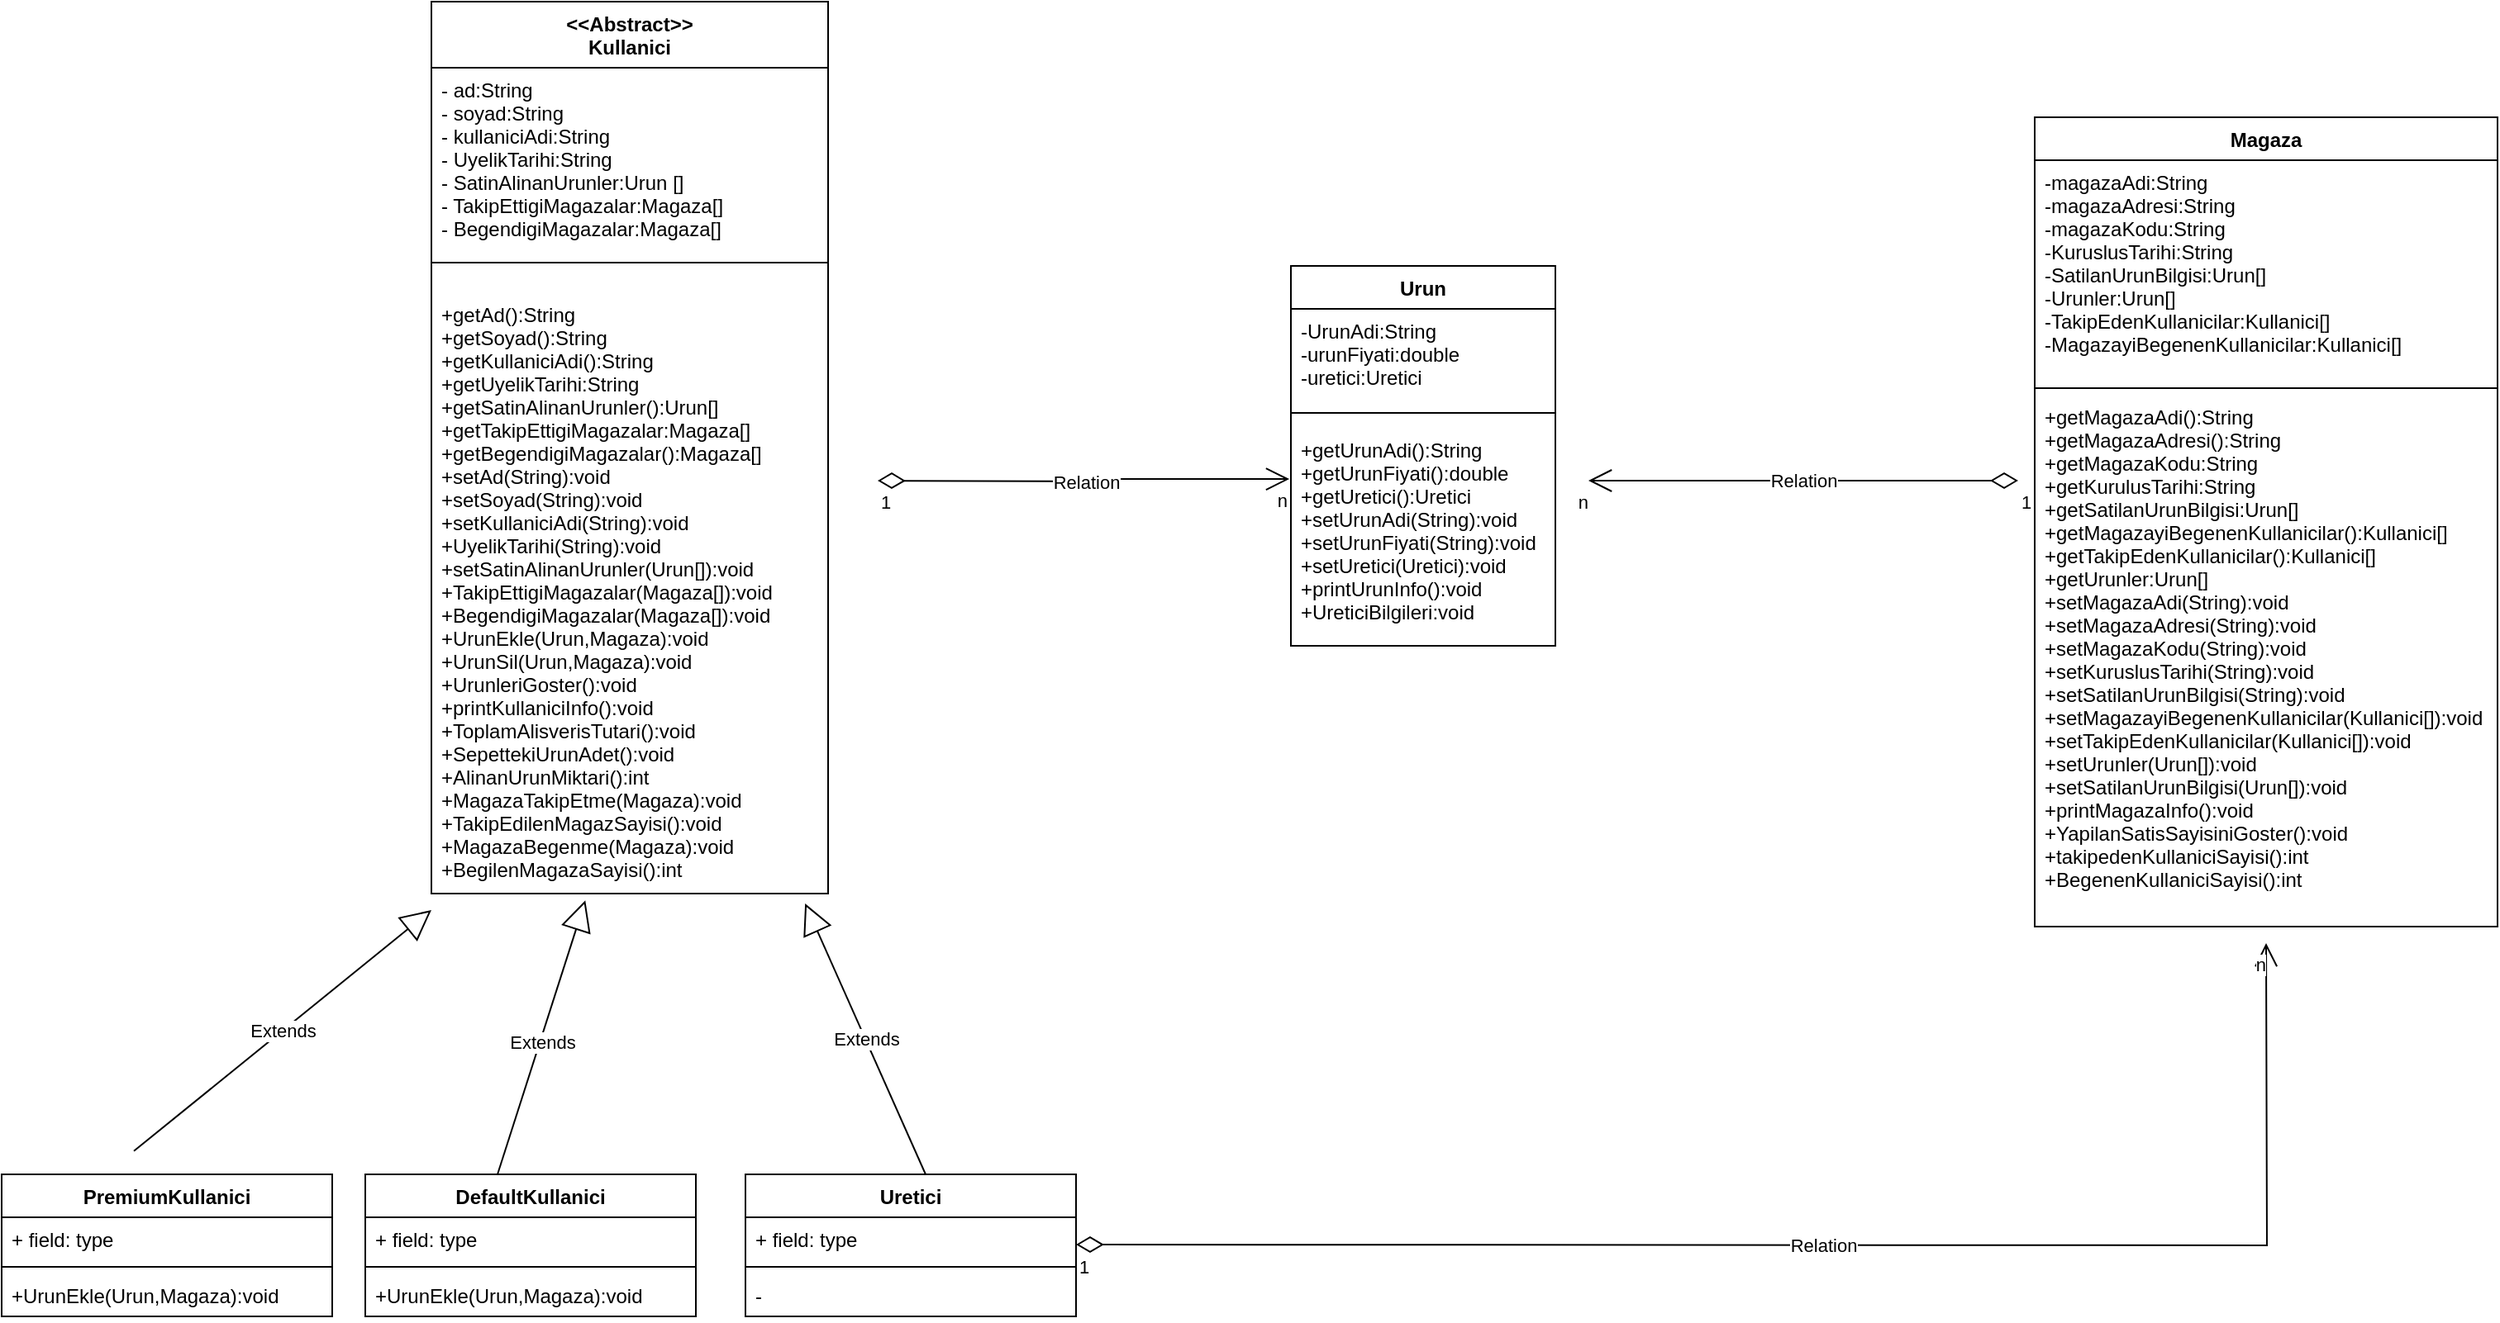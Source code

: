 <mxfile version="20.8.3" type="github">
  <diagram id="C5RBs43oDa-KdzZeNtuy" name="Page-1">
    <mxGraphModel dx="2501" dy="1925" grid="1" gridSize="10" guides="1" tooltips="1" connect="1" arrows="1" fold="1" page="1" pageScale="1" pageWidth="827" pageHeight="1169" math="0" shadow="0">
      <root>
        <mxCell id="WIyWlLk6GJQsqaUBKTNV-0" />
        <mxCell id="WIyWlLk6GJQsqaUBKTNV-1" parent="WIyWlLk6GJQsqaUBKTNV-0" />
        <mxCell id="t81oNcA6mP4DQonGpUz4-0" value="&lt;&lt;Abstract&gt;&gt;&#xa;Kullanici" style="swimlane;fontStyle=1;align=center;verticalAlign=top;childLayout=stackLayout;horizontal=1;startSize=40;horizontalStack=0;resizeParent=1;resizeParentMax=0;resizeLast=0;collapsible=1;marginBottom=0;" vertex="1" parent="WIyWlLk6GJQsqaUBKTNV-1">
          <mxGeometry x="-300" y="-50" width="240" height="540" as="geometry" />
        </mxCell>
        <mxCell id="t81oNcA6mP4DQonGpUz4-1" value="- ad:String&#xa;- soyad:String&#xa;- kullaniciAdi:String&#xa;- UyelikTarihi:String&#xa;- SatinAlinanUrunler:Urun []&#xa;- TakipEttigiMagazalar:Magaza[]&#xa;- BegendigiMagazalar:Magaza[]" style="text;strokeColor=none;fillColor=none;align=left;verticalAlign=top;spacingLeft=4;spacingRight=4;overflow=hidden;rotatable=0;points=[[0,0.5],[1,0.5]];portConstraint=eastwest;" vertex="1" parent="t81oNcA6mP4DQonGpUz4-0">
          <mxGeometry y="40" width="240" height="114" as="geometry" />
        </mxCell>
        <mxCell id="t81oNcA6mP4DQonGpUz4-2" value="" style="line;strokeWidth=1;fillColor=none;align=left;verticalAlign=middle;spacingTop=-1;spacingLeft=3;spacingRight=3;rotatable=0;labelPosition=right;points=[];portConstraint=eastwest;strokeColor=inherit;" vertex="1" parent="t81oNcA6mP4DQonGpUz4-0">
          <mxGeometry y="154" width="240" height="8" as="geometry" />
        </mxCell>
        <mxCell id="t81oNcA6mP4DQonGpUz4-3" value="&#xa;+getAd():String&#xa;+getSoyad():String&#xa;+getKullaniciAdi():String&#xa;+getUyelikTarihi:String&#xa;+getSatinAlinanUrunler():Urun[]&#xa;+getTakipEttigiMagazalar:Magaza[]&#xa;+getBegendigiMagazalar():Magaza[] &#xa;+setAd(String):void&#xa;+setSoyad(String):void&#xa;+setKullaniciAdi(String):void&#xa;+UyelikTarihi(String):void&#xa;+setSatinAlinanUrunler(Urun[]):void&#xa;+TakipEttigiMagazalar(Magaza[]):void&#xa;+BegendigiMagazalar(Magaza[]):void&#xa;+UrunEkle(Urun,Magaza):void&#xa;+UrunSil(Urun,Magaza):void&#xa;+UrunleriGoster():void&#xa;+printKullaniciInfo():void&#xa;+ToplamAlisverisTutari():void&#xa;+SepettekiUrunAdet():void&#xa;+AlinanUrunMiktari():int&#xa;+MagazaTakipEtme(Magaza):void&#xa;+TakipEdilenMagazSayisi():void&#xa;+MagazaBegenme(Magaza):void&#xa;+BegilenMagazaSayisi():int" style="text;strokeColor=none;fillColor=none;align=left;verticalAlign=top;spacingLeft=4;spacingRight=4;overflow=hidden;rotatable=0;points=[[0,0.5],[1,0.5]];portConstraint=eastwest;" vertex="1" parent="t81oNcA6mP4DQonGpUz4-0">
          <mxGeometry y="162" width="240" height="378" as="geometry" />
        </mxCell>
        <mxCell id="t81oNcA6mP4DQonGpUz4-5" value="PremiumKullanici" style="swimlane;fontStyle=1;align=center;verticalAlign=top;childLayout=stackLayout;horizontal=1;startSize=26;horizontalStack=0;resizeParent=1;resizeParentMax=0;resizeLast=0;collapsible=1;marginBottom=0;" vertex="1" parent="WIyWlLk6GJQsqaUBKTNV-1">
          <mxGeometry x="-560" y="660" width="200" height="86" as="geometry" />
        </mxCell>
        <mxCell id="t81oNcA6mP4DQonGpUz4-6" value="+ field: type" style="text;strokeColor=none;fillColor=none;align=left;verticalAlign=top;spacingLeft=4;spacingRight=4;overflow=hidden;rotatable=0;points=[[0,0.5],[1,0.5]];portConstraint=eastwest;" vertex="1" parent="t81oNcA6mP4DQonGpUz4-5">
          <mxGeometry y="26" width="200" height="26" as="geometry" />
        </mxCell>
        <mxCell id="t81oNcA6mP4DQonGpUz4-7" value="" style="line;strokeWidth=1;fillColor=none;align=left;verticalAlign=middle;spacingTop=-1;spacingLeft=3;spacingRight=3;rotatable=0;labelPosition=right;points=[];portConstraint=eastwest;strokeColor=inherit;" vertex="1" parent="t81oNcA6mP4DQonGpUz4-5">
          <mxGeometry y="52" width="200" height="8" as="geometry" />
        </mxCell>
        <mxCell id="t81oNcA6mP4DQonGpUz4-8" value="+UrunEkle(Urun,Magaza):void" style="text;strokeColor=none;fillColor=none;align=left;verticalAlign=top;spacingLeft=4;spacingRight=4;overflow=hidden;rotatable=0;points=[[0,0.5],[1,0.5]];portConstraint=eastwest;" vertex="1" parent="t81oNcA6mP4DQonGpUz4-5">
          <mxGeometry y="60" width="200" height="26" as="geometry" />
        </mxCell>
        <mxCell id="t81oNcA6mP4DQonGpUz4-9" value="DefaultKullanici" style="swimlane;fontStyle=1;align=center;verticalAlign=top;childLayout=stackLayout;horizontal=1;startSize=26;horizontalStack=0;resizeParent=1;resizeParentMax=0;resizeLast=0;collapsible=1;marginBottom=0;" vertex="1" parent="WIyWlLk6GJQsqaUBKTNV-1">
          <mxGeometry x="-340" y="660" width="200" height="86" as="geometry" />
        </mxCell>
        <mxCell id="t81oNcA6mP4DQonGpUz4-10" value="+ field: type" style="text;strokeColor=none;fillColor=none;align=left;verticalAlign=top;spacingLeft=4;spacingRight=4;overflow=hidden;rotatable=0;points=[[0,0.5],[1,0.5]];portConstraint=eastwest;" vertex="1" parent="t81oNcA6mP4DQonGpUz4-9">
          <mxGeometry y="26" width="200" height="26" as="geometry" />
        </mxCell>
        <mxCell id="t81oNcA6mP4DQonGpUz4-11" value="" style="line;strokeWidth=1;fillColor=none;align=left;verticalAlign=middle;spacingTop=-1;spacingLeft=3;spacingRight=3;rotatable=0;labelPosition=right;points=[];portConstraint=eastwest;strokeColor=inherit;" vertex="1" parent="t81oNcA6mP4DQonGpUz4-9">
          <mxGeometry y="52" width="200" height="8" as="geometry" />
        </mxCell>
        <mxCell id="t81oNcA6mP4DQonGpUz4-12" value="+UrunEkle(Urun,Magaza):void" style="text;strokeColor=none;fillColor=none;align=left;verticalAlign=top;spacingLeft=4;spacingRight=4;overflow=hidden;rotatable=0;points=[[0,0.5],[1,0.5]];portConstraint=eastwest;" vertex="1" parent="t81oNcA6mP4DQonGpUz4-9">
          <mxGeometry y="60" width="200" height="26" as="geometry" />
        </mxCell>
        <mxCell id="t81oNcA6mP4DQonGpUz4-13" value="Extends" style="endArrow=block;endSize=16;endFill=0;html=1;rounded=0;entryX=0.942;entryY=1.016;entryDx=0;entryDy=0;entryPerimeter=0;" edge="1" parent="WIyWlLk6GJQsqaUBKTNV-1" target="t81oNcA6mP4DQonGpUz4-3">
          <mxGeometry width="160" relative="1" as="geometry">
            <mxPoint x="-1" y="660" as="sourcePoint" />
            <mxPoint x="-60" y="520" as="targetPoint" />
          </mxGeometry>
        </mxCell>
        <mxCell id="t81oNcA6mP4DQonGpUz4-14" value="Extends" style="endArrow=block;endSize=16;endFill=0;html=1;rounded=0;entryX=0.388;entryY=1.011;entryDx=0;entryDy=0;entryPerimeter=0;" edge="1" parent="WIyWlLk6GJQsqaUBKTNV-1" target="t81oNcA6mP4DQonGpUz4-3">
          <mxGeometry x="-0.032" y="-1" width="160" relative="1" as="geometry">
            <mxPoint x="-260" y="660.0" as="sourcePoint" />
            <mxPoint x="-220" y="544.09" as="targetPoint" />
            <mxPoint as="offset" />
          </mxGeometry>
        </mxCell>
        <mxCell id="t81oNcA6mP4DQonGpUz4-19" value="Urun" style="swimlane;fontStyle=1;align=center;verticalAlign=top;childLayout=stackLayout;horizontal=1;startSize=26;horizontalStack=0;resizeParent=1;resizeParentMax=0;resizeLast=0;collapsible=1;marginBottom=0;" vertex="1" parent="WIyWlLk6GJQsqaUBKTNV-1">
          <mxGeometry x="220" y="110" width="160" height="230" as="geometry" />
        </mxCell>
        <mxCell id="t81oNcA6mP4DQonGpUz4-20" value="-UrunAdi:String&#xa;-urunFiyati:double&#xa;-uretici:Uretici" style="text;strokeColor=none;fillColor=none;align=left;verticalAlign=top;spacingLeft=4;spacingRight=4;overflow=hidden;rotatable=0;points=[[0,0.5],[1,0.5]];portConstraint=eastwest;" vertex="1" parent="t81oNcA6mP4DQonGpUz4-19">
          <mxGeometry y="26" width="160" height="54" as="geometry" />
        </mxCell>
        <mxCell id="t81oNcA6mP4DQonGpUz4-21" value="" style="line;strokeWidth=1;fillColor=none;align=left;verticalAlign=middle;spacingTop=-1;spacingLeft=3;spacingRight=3;rotatable=0;labelPosition=right;points=[];portConstraint=eastwest;strokeColor=inherit;" vertex="1" parent="t81oNcA6mP4DQonGpUz4-19">
          <mxGeometry y="80" width="160" height="18" as="geometry" />
        </mxCell>
        <mxCell id="t81oNcA6mP4DQonGpUz4-22" value="+getUrunAdi():String&#xa;+getUrunFiyati():double&#xa;+getUretici():Uretici&#xa;+setUrunAdi(String):void&#xa;+setUrunFiyati(String):void&#xa;+setUretici(Uretici):void&#xa;+printUrunInfo():void&#xa;+UreticiBilgileri:void" style="text;strokeColor=none;fillColor=none;align=left;verticalAlign=top;spacingLeft=4;spacingRight=4;overflow=hidden;rotatable=0;points=[[0,0.5],[1,0.5]];portConstraint=eastwest;" vertex="1" parent="t81oNcA6mP4DQonGpUz4-19">
          <mxGeometry y="98" width="160" height="132" as="geometry" />
        </mxCell>
        <mxCell id="t81oNcA6mP4DQonGpUz4-23" value="Relation" style="endArrow=open;html=1;endSize=12;startArrow=diamondThin;startSize=14;startFill=0;edgeStyle=orthogonalEdgeStyle;rounded=0;entryX=-0.006;entryY=0.235;entryDx=0;entryDy=0;entryPerimeter=0;" edge="1" parent="WIyWlLk6GJQsqaUBKTNV-1" target="t81oNcA6mP4DQonGpUz4-22">
          <mxGeometry relative="1" as="geometry">
            <mxPoint x="-30" y="240" as="sourcePoint" />
            <mxPoint x="130" y="240" as="targetPoint" />
          </mxGeometry>
        </mxCell>
        <mxCell id="t81oNcA6mP4DQonGpUz4-24" value="1" style="edgeLabel;resizable=0;html=1;align=left;verticalAlign=top;" connectable="0" vertex="1" parent="t81oNcA6mP4DQonGpUz4-23">
          <mxGeometry x="-1" relative="1" as="geometry" />
        </mxCell>
        <mxCell id="t81oNcA6mP4DQonGpUz4-25" value="n" style="edgeLabel;resizable=0;html=1;align=right;verticalAlign=top;" connectable="0" vertex="1" parent="t81oNcA6mP4DQonGpUz4-23">
          <mxGeometry x="1" relative="1" as="geometry" />
        </mxCell>
        <mxCell id="t81oNcA6mP4DQonGpUz4-26" value="Uretici" style="swimlane;fontStyle=1;align=center;verticalAlign=top;childLayout=stackLayout;horizontal=1;startSize=26;horizontalStack=0;resizeParent=1;resizeParentMax=0;resizeLast=0;collapsible=1;marginBottom=0;" vertex="1" parent="WIyWlLk6GJQsqaUBKTNV-1">
          <mxGeometry x="-110" y="660" width="200" height="86" as="geometry" />
        </mxCell>
        <mxCell id="t81oNcA6mP4DQonGpUz4-27" value="+ field: type" style="text;strokeColor=none;fillColor=none;align=left;verticalAlign=top;spacingLeft=4;spacingRight=4;overflow=hidden;rotatable=0;points=[[0,0.5],[1,0.5]];portConstraint=eastwest;" vertex="1" parent="t81oNcA6mP4DQonGpUz4-26">
          <mxGeometry y="26" width="200" height="26" as="geometry" />
        </mxCell>
        <mxCell id="t81oNcA6mP4DQonGpUz4-28" value="" style="line;strokeWidth=1;fillColor=none;align=left;verticalAlign=middle;spacingTop=-1;spacingLeft=3;spacingRight=3;rotatable=0;labelPosition=right;points=[];portConstraint=eastwest;strokeColor=inherit;" vertex="1" parent="t81oNcA6mP4DQonGpUz4-26">
          <mxGeometry y="52" width="200" height="8" as="geometry" />
        </mxCell>
        <mxCell id="t81oNcA6mP4DQonGpUz4-29" value="-" style="text;strokeColor=none;fillColor=none;align=left;verticalAlign=top;spacingLeft=4;spacingRight=4;overflow=hidden;rotatable=0;points=[[0,0.5],[1,0.5]];portConstraint=eastwest;" vertex="1" parent="t81oNcA6mP4DQonGpUz4-26">
          <mxGeometry y="60" width="200" height="26" as="geometry" />
        </mxCell>
        <mxCell id="t81oNcA6mP4DQonGpUz4-30" value="Extends" style="endArrow=block;endSize=16;endFill=0;html=1;rounded=0;" edge="1" parent="WIyWlLk6GJQsqaUBKTNV-1">
          <mxGeometry width="160" relative="1" as="geometry">
            <mxPoint x="-480" y="645.91" as="sourcePoint" />
            <mxPoint x="-300" y="500" as="targetPoint" />
          </mxGeometry>
        </mxCell>
        <mxCell id="t81oNcA6mP4DQonGpUz4-31" value="Magaza" style="swimlane;fontStyle=1;align=center;verticalAlign=top;childLayout=stackLayout;horizontal=1;startSize=26;horizontalStack=0;resizeParent=1;resizeParentMax=0;resizeLast=0;collapsible=1;marginBottom=0;" vertex="1" parent="WIyWlLk6GJQsqaUBKTNV-1">
          <mxGeometry x="670" y="20" width="280" height="490" as="geometry" />
        </mxCell>
        <mxCell id="t81oNcA6mP4DQonGpUz4-32" value="-magazaAdi:String&#xa;-magazaAdresi:String&#xa;-magazaKodu:String&#xa;-KuruslusTarihi:String&#xa;-SatilanUrunBilgisi:Urun[]&#xa;-Urunler:Urun[]&#xa;-TakipEdenKullanicilar:Kullanici[]&#xa;-MagazayiBegenenKullanicilar:Kullanici[]" style="text;strokeColor=none;fillColor=none;align=left;verticalAlign=top;spacingLeft=4;spacingRight=4;overflow=hidden;rotatable=0;points=[[0,0.5],[1,0.5]];portConstraint=eastwest;" vertex="1" parent="t81oNcA6mP4DQonGpUz4-31">
          <mxGeometry y="26" width="280" height="134" as="geometry" />
        </mxCell>
        <mxCell id="t81oNcA6mP4DQonGpUz4-33" value="" style="line;strokeWidth=1;fillColor=none;align=left;verticalAlign=middle;spacingTop=-1;spacingLeft=3;spacingRight=3;rotatable=0;labelPosition=right;points=[];portConstraint=eastwest;strokeColor=inherit;" vertex="1" parent="t81oNcA6mP4DQonGpUz4-31">
          <mxGeometry y="160" width="280" height="8" as="geometry" />
        </mxCell>
        <mxCell id="t81oNcA6mP4DQonGpUz4-34" value="+getMagazaAdi():String&#xa;+getMagazaAdresi():String&#xa;+getMagazaKodu:String&#xa;+getKurulusTarihi:String&#xa;+getSatilanUrunBilgisi:Urun[]&#xa;+getMagazayiBegenenKullanicilar():Kullanici[]&#xa;+getTakipEdenKullanicilar():Kullanici[]&#xa;+getUrunler:Urun[]&#xa;+setMagazaAdi(String):void&#xa;+setMagazaAdresi(String):void&#xa;+setMagazaKodu(String):void&#xa;+setKuruslusTarihi(String):void&#xa;+setSatilanUrunBilgisi(String):void&#xa;+setMagazayiBegenenKullanicilar(Kullanici[]):void&#xa;+setTakipEdenKullanicilar(Kullanici[]):void&#xa;+setUrunler(Urun[]):void&#xa;+setSatilanUrunBilgisi(Urun[]):void&#xa;+printMagazaInfo():void&#xa;+YapilanSatisSayisiniGoster():void&#xa;+takipedenKullaniciSayisi():int&#xa;+BegenenKullaniciSayisi():int&#xa;&#xa;&#xa;&#xa;" style="text;strokeColor=none;fillColor=none;align=left;verticalAlign=top;spacingLeft=4;spacingRight=4;overflow=hidden;rotatable=0;points=[[0,0.5],[1,0.5]];portConstraint=eastwest;" vertex="1" parent="t81oNcA6mP4DQonGpUz4-31">
          <mxGeometry y="168" width="280" height="322" as="geometry" />
        </mxCell>
        <mxCell id="t81oNcA6mP4DQonGpUz4-38" value="Relation" style="endArrow=open;html=1;endSize=12;startArrow=diamondThin;startSize=14;startFill=0;edgeStyle=orthogonalEdgeStyle;rounded=0;" edge="1" parent="WIyWlLk6GJQsqaUBKTNV-1">
          <mxGeometry relative="1" as="geometry">
            <mxPoint x="660" y="240" as="sourcePoint" />
            <mxPoint x="400" y="240" as="targetPoint" />
          </mxGeometry>
        </mxCell>
        <mxCell id="t81oNcA6mP4DQonGpUz4-39" value="1" style="edgeLabel;resizable=0;html=1;align=left;verticalAlign=top;" connectable="0" vertex="1" parent="t81oNcA6mP4DQonGpUz4-38">
          <mxGeometry x="-1" relative="1" as="geometry" />
        </mxCell>
        <mxCell id="t81oNcA6mP4DQonGpUz4-40" value="n" style="edgeLabel;resizable=0;html=1;align=right;verticalAlign=top;" connectable="0" vertex="1" parent="t81oNcA6mP4DQonGpUz4-38">
          <mxGeometry x="1" relative="1" as="geometry" />
        </mxCell>
        <mxCell id="t81oNcA6mP4DQonGpUz4-41" value="Relation" style="endArrow=open;html=1;endSize=12;startArrow=diamondThin;startSize=14;startFill=0;edgeStyle=orthogonalEdgeStyle;rounded=0;" edge="1" parent="WIyWlLk6GJQsqaUBKTNV-1">
          <mxGeometry relative="1" as="geometry">
            <mxPoint x="90" y="702.5" as="sourcePoint" />
            <mxPoint x="810" y="520" as="targetPoint" />
          </mxGeometry>
        </mxCell>
        <mxCell id="t81oNcA6mP4DQonGpUz4-42" value="1" style="edgeLabel;resizable=0;html=1;align=left;verticalAlign=top;" connectable="0" vertex="1" parent="t81oNcA6mP4DQonGpUz4-41">
          <mxGeometry x="-1" relative="1" as="geometry" />
        </mxCell>
        <mxCell id="t81oNcA6mP4DQonGpUz4-43" value="n" style="edgeLabel;resizable=0;html=1;align=right;verticalAlign=top;" connectable="0" vertex="1" parent="t81oNcA6mP4DQonGpUz4-41">
          <mxGeometry x="1" relative="1" as="geometry" />
        </mxCell>
      </root>
    </mxGraphModel>
  </diagram>
</mxfile>
